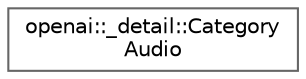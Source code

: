 digraph "Graphical Class Hierarchy"
{
 // INTERACTIVE_SVG=YES
 // LATEX_PDF_SIZE
  bgcolor="transparent";
  edge [fontname=Helvetica,fontsize=10,labelfontname=Helvetica,labelfontsize=10];
  node [fontname=Helvetica,fontsize=10,shape=box,height=0.2,width=0.4];
  rankdir="LR";
  Node0 [id="Node000000",label="openai::_detail::Category\lAudio",height=0.2,width=0.4,color="grey40", fillcolor="white", style="filled",URL="$structopenai_1_1__detail_1_1_category_audio.html",tooltip=" "];
}
